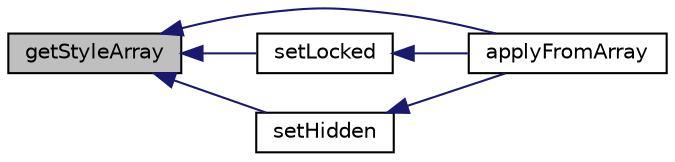 digraph "getStyleArray"
{
  edge [fontname="Helvetica",fontsize="10",labelfontname="Helvetica",labelfontsize="10"];
  node [fontname="Helvetica",fontsize="10",shape=record];
  rankdir="LR";
  Node24 [label="getStyleArray",height=0.2,width=0.4,color="black", fillcolor="grey75", style="filled", fontcolor="black"];
  Node24 -> Node25 [dir="back",color="midnightblue",fontsize="10",style="solid",fontname="Helvetica"];
  Node25 [label="applyFromArray",height=0.2,width=0.4,color="black", fillcolor="white", style="filled",URL="$class_p_h_p_excel___style___protection.html#adf38c8e6ab006ca15f50964882386acf"];
  Node24 -> Node26 [dir="back",color="midnightblue",fontsize="10",style="solid",fontname="Helvetica"];
  Node26 [label="setLocked",height=0.2,width=0.4,color="black", fillcolor="white", style="filled",URL="$class_p_h_p_excel___style___protection.html#af52cd16841c46303d80e226b9509e72e"];
  Node26 -> Node25 [dir="back",color="midnightblue",fontsize="10",style="solid",fontname="Helvetica"];
  Node24 -> Node27 [dir="back",color="midnightblue",fontsize="10",style="solid",fontname="Helvetica"];
  Node27 [label="setHidden",height=0.2,width=0.4,color="black", fillcolor="white", style="filled",URL="$class_p_h_p_excel___style___protection.html#ae5154e22a38feb43873fcd5f9ce6a660"];
  Node27 -> Node25 [dir="back",color="midnightblue",fontsize="10",style="solid",fontname="Helvetica"];
}
